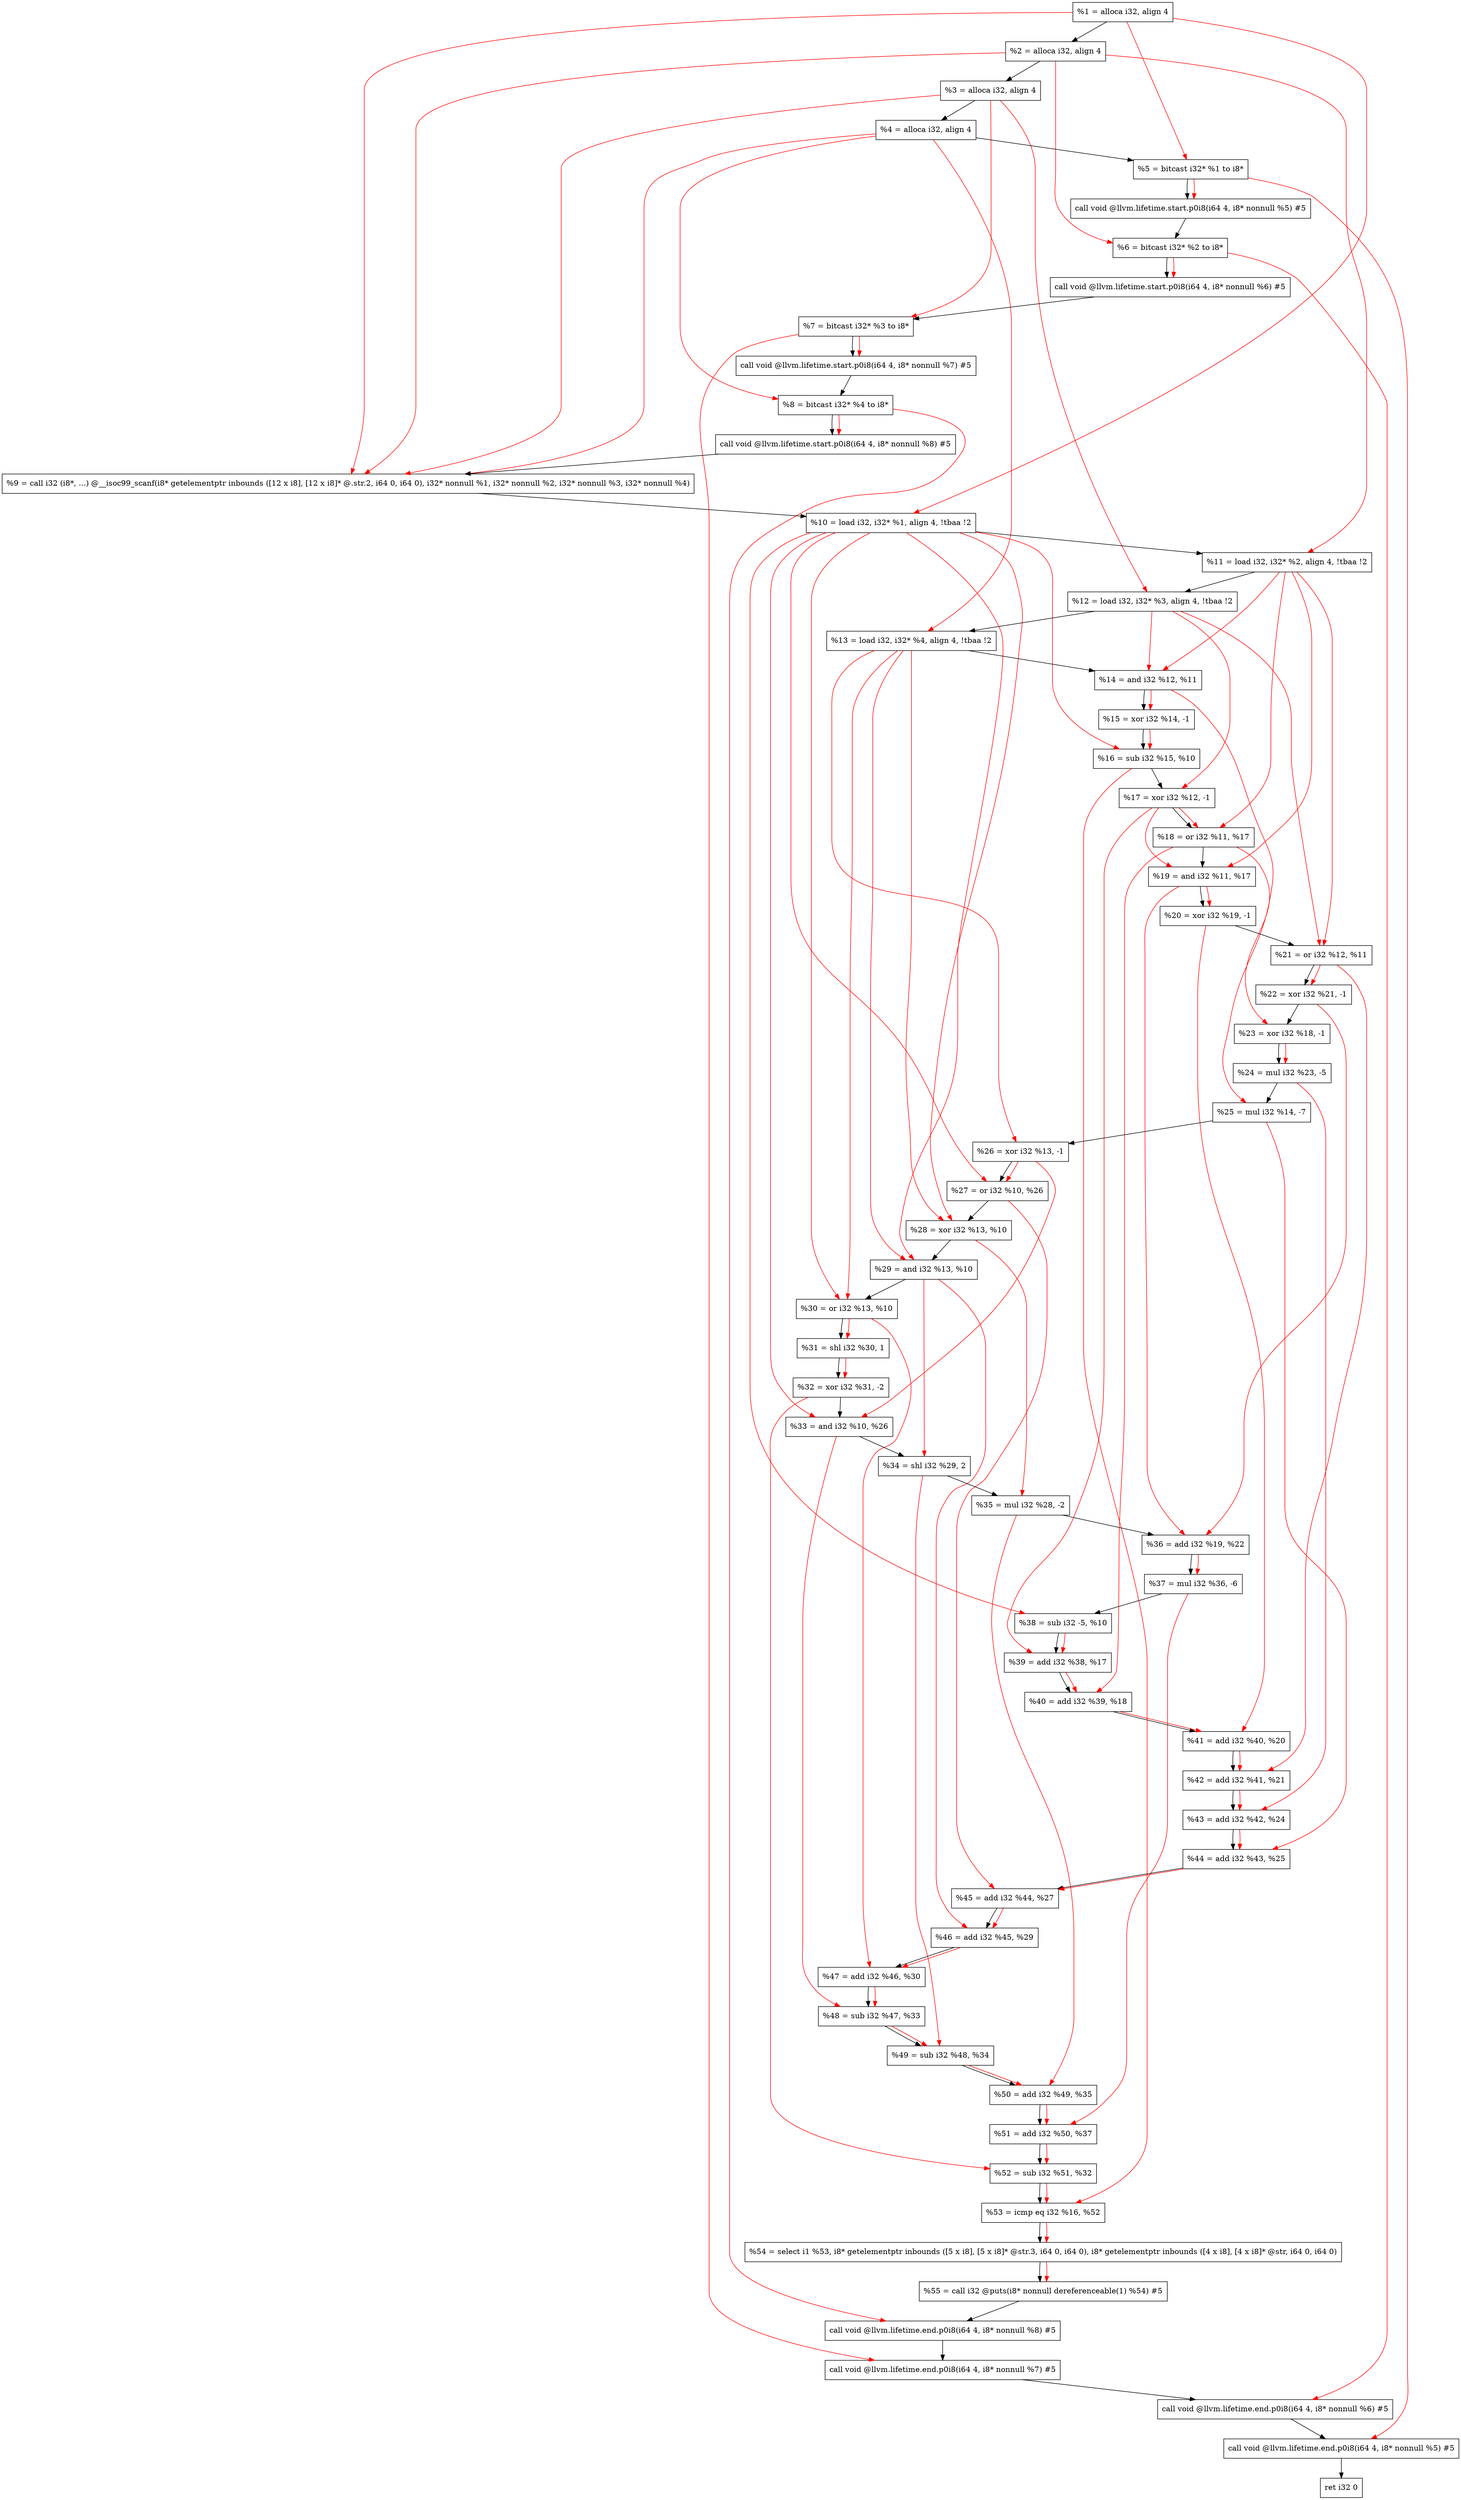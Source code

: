 digraph "DFG for'main' function" {
	Node0xf5cc28[shape=record, label="  %1 = alloca i32, align 4"];
	Node0xf5cca8[shape=record, label="  %2 = alloca i32, align 4"];
	Node0xf5cd38[shape=record, label="  %3 = alloca i32, align 4"];
	Node0xf5cd98[shape=record, label="  %4 = alloca i32, align 4"];
	Node0xf5ce48[shape=record, label="  %5 = bitcast i32* %1 to i8*"];
	Node0xf5d278[shape=record, label="  call void @llvm.lifetime.start.p0i8(i64 4, i8* nonnull %5) #5"];
	Node0xf5d358[shape=record, label="  %6 = bitcast i32* %2 to i8*"];
	Node0xf5d458[shape=record, label="  call void @llvm.lifetime.start.p0i8(i64 4, i8* nonnull %6) #5"];
	Node0xf5d518[shape=record, label="  %7 = bitcast i32* %3 to i8*"];
	Node0xf5d5c8[shape=record, label="  call void @llvm.lifetime.start.p0i8(i64 4, i8* nonnull %7) #5"];
	Node0xf5d688[shape=record, label="  %8 = bitcast i32* %4 to i8*"];
	Node0xf5d738[shape=record, label="  call void @llvm.lifetime.start.p0i8(i64 4, i8* nonnull %8) #5"];
	Node0xf57b50[shape=record, label="  %9 = call i32 (i8*, ...) @__isoc99_scanf(i8* getelementptr inbounds ([12 x i8], [12 x i8]* @.str.2, i64 0, i64 0), i32* nonnull %1, i32* nonnull %2, i32* nonnull %3, i32* nonnull %4)"];
	Node0xf5d938[shape=record, label="  %10 = load i32, i32* %1, align 4, !tbaa !2"];
	Node0xf5e8a8[shape=record, label="  %11 = load i32, i32* %2, align 4, !tbaa !2"];
	Node0xf5ef18[shape=record, label="  %12 = load i32, i32* %3, align 4, !tbaa !2"];
	Node0xf5ef78[shape=record, label="  %13 = load i32, i32* %4, align 4, !tbaa !2"];
	Node0xf5eff0[shape=record, label="  %14 = and i32 %12, %11"];
	Node0xf5f060[shape=record, label="  %15 = xor i32 %14, -1"];
	Node0xf5f0d0[shape=record, label="  %16 = sub i32 %15, %10"];
	Node0xf5f140[shape=record, label="  %17 = xor i32 %12, -1"];
	Node0xf5f1b0[shape=record, label="  %18 = or i32 %11, %17"];
	Node0xf5f220[shape=record, label="  %19 = and i32 %11, %17"];
	Node0xf5f290[shape=record, label="  %20 = xor i32 %19, -1"];
	Node0xf5f300[shape=record, label="  %21 = or i32 %12, %11"];
	Node0xf5f370[shape=record, label="  %22 = xor i32 %21, -1"];
	Node0xf5f3e0[shape=record, label="  %23 = xor i32 %18, -1"];
	Node0xf5f450[shape=record, label="  %24 = mul i32 %23, -5"];
	Node0xf5f4c0[shape=record, label="  %25 = mul i32 %14, -7"];
	Node0xf5f530[shape=record, label="  %26 = xor i32 %13, -1"];
	Node0xf5f5a0[shape=record, label="  %27 = or i32 %10, %26"];
	Node0xf5f610[shape=record, label="  %28 = xor i32 %13, %10"];
	Node0xf5f680[shape=record, label="  %29 = and i32 %13, %10"];
	Node0xf5f6f0[shape=record, label="  %30 = or i32 %13, %10"];
	Node0xf5f760[shape=record, label="  %31 = shl i32 %30, 1"];
	Node0xf5f7d0[shape=record, label="  %32 = xor i32 %31, -2"];
	Node0xf5f840[shape=record, label="  %33 = and i32 %10, %26"];
	Node0xf5f8b0[shape=record, label="  %34 = shl i32 %29, 2"];
	Node0xf5f920[shape=record, label="  %35 = mul i32 %28, -2"];
	Node0xf5f990[shape=record, label="  %36 = add i32 %19, %22"];
	Node0xf5fa00[shape=record, label="  %37 = mul i32 %36, -6"];
	Node0xf5fa70[shape=record, label="  %38 = sub i32 -5, %10"];
	Node0xf5fae0[shape=record, label="  %39 = add i32 %38, %17"];
	Node0xf5fb50[shape=record, label="  %40 = add i32 %39, %18"];
	Node0xf5fbc0[shape=record, label="  %41 = add i32 %40, %20"];
	Node0xf5fc30[shape=record, label="  %42 = add i32 %41, %21"];
	Node0xf5fca0[shape=record, label="  %43 = add i32 %42, %24"];
	Node0xf5fd10[shape=record, label="  %44 = add i32 %43, %25"];
	Node0xf5fd80[shape=record, label="  %45 = add i32 %44, %27"];
	Node0xf5fdf0[shape=record, label="  %46 = add i32 %45, %29"];
	Node0xf5fe60[shape=record, label="  %47 = add i32 %46, %30"];
	Node0xf5fed0[shape=record, label="  %48 = sub i32 %47, %33"];
	Node0xf5ff40[shape=record, label="  %49 = sub i32 %48, %34"];
	Node0xf5ffb0[shape=record, label="  %50 = add i32 %49, %35"];
	Node0xf60020[shape=record, label="  %51 = add i32 %50, %37"];
	Node0xf60090[shape=record, label="  %52 = sub i32 %51, %32"];
	Node0xf60100[shape=record, label="  %53 = icmp eq i32 %16, %52"];
	Node0xefc8b8[shape=record, label="  %54 = select i1 %53, i8* getelementptr inbounds ([5 x i8], [5 x i8]* @str.3, i64 0, i64 0), i8* getelementptr inbounds ([4 x i8], [4 x i8]* @str, i64 0, i64 0)"];
	Node0xf60190[shape=record, label="  %55 = call i32 @puts(i8* nonnull dereferenceable(1) %54) #5"];
	Node0xf60438[shape=record, label="  call void @llvm.lifetime.end.p0i8(i64 4, i8* nonnull %8) #5"];
	Node0xf60598[shape=record, label="  call void @llvm.lifetime.end.p0i8(i64 4, i8* nonnull %7) #5"];
	Node0xf606a8[shape=record, label="  call void @llvm.lifetime.end.p0i8(i64 4, i8* nonnull %6) #5"];
	Node0xf607b8[shape=record, label="  call void @llvm.lifetime.end.p0i8(i64 4, i8* nonnull %5) #5"];
	Node0xf60878[shape=record, label="  ret i32 0"];
	Node0xf5cc28 -> Node0xf5cca8;
	Node0xf5cca8 -> Node0xf5cd38;
	Node0xf5cd38 -> Node0xf5cd98;
	Node0xf5cd98 -> Node0xf5ce48;
	Node0xf5ce48 -> Node0xf5d278;
	Node0xf5d278 -> Node0xf5d358;
	Node0xf5d358 -> Node0xf5d458;
	Node0xf5d458 -> Node0xf5d518;
	Node0xf5d518 -> Node0xf5d5c8;
	Node0xf5d5c8 -> Node0xf5d688;
	Node0xf5d688 -> Node0xf5d738;
	Node0xf5d738 -> Node0xf57b50;
	Node0xf57b50 -> Node0xf5d938;
	Node0xf5d938 -> Node0xf5e8a8;
	Node0xf5e8a8 -> Node0xf5ef18;
	Node0xf5ef18 -> Node0xf5ef78;
	Node0xf5ef78 -> Node0xf5eff0;
	Node0xf5eff0 -> Node0xf5f060;
	Node0xf5f060 -> Node0xf5f0d0;
	Node0xf5f0d0 -> Node0xf5f140;
	Node0xf5f140 -> Node0xf5f1b0;
	Node0xf5f1b0 -> Node0xf5f220;
	Node0xf5f220 -> Node0xf5f290;
	Node0xf5f290 -> Node0xf5f300;
	Node0xf5f300 -> Node0xf5f370;
	Node0xf5f370 -> Node0xf5f3e0;
	Node0xf5f3e0 -> Node0xf5f450;
	Node0xf5f450 -> Node0xf5f4c0;
	Node0xf5f4c0 -> Node0xf5f530;
	Node0xf5f530 -> Node0xf5f5a0;
	Node0xf5f5a0 -> Node0xf5f610;
	Node0xf5f610 -> Node0xf5f680;
	Node0xf5f680 -> Node0xf5f6f0;
	Node0xf5f6f0 -> Node0xf5f760;
	Node0xf5f760 -> Node0xf5f7d0;
	Node0xf5f7d0 -> Node0xf5f840;
	Node0xf5f840 -> Node0xf5f8b0;
	Node0xf5f8b0 -> Node0xf5f920;
	Node0xf5f920 -> Node0xf5f990;
	Node0xf5f990 -> Node0xf5fa00;
	Node0xf5fa00 -> Node0xf5fa70;
	Node0xf5fa70 -> Node0xf5fae0;
	Node0xf5fae0 -> Node0xf5fb50;
	Node0xf5fb50 -> Node0xf5fbc0;
	Node0xf5fbc0 -> Node0xf5fc30;
	Node0xf5fc30 -> Node0xf5fca0;
	Node0xf5fca0 -> Node0xf5fd10;
	Node0xf5fd10 -> Node0xf5fd80;
	Node0xf5fd80 -> Node0xf5fdf0;
	Node0xf5fdf0 -> Node0xf5fe60;
	Node0xf5fe60 -> Node0xf5fed0;
	Node0xf5fed0 -> Node0xf5ff40;
	Node0xf5ff40 -> Node0xf5ffb0;
	Node0xf5ffb0 -> Node0xf60020;
	Node0xf60020 -> Node0xf60090;
	Node0xf60090 -> Node0xf60100;
	Node0xf60100 -> Node0xefc8b8;
	Node0xefc8b8 -> Node0xf60190;
	Node0xf60190 -> Node0xf60438;
	Node0xf60438 -> Node0xf60598;
	Node0xf60598 -> Node0xf606a8;
	Node0xf606a8 -> Node0xf607b8;
	Node0xf607b8 -> Node0xf60878;
edge [color=red]
	Node0xf5cc28 -> Node0xf5ce48;
	Node0xf5ce48 -> Node0xf5d278;
	Node0xf5cca8 -> Node0xf5d358;
	Node0xf5d358 -> Node0xf5d458;
	Node0xf5cd38 -> Node0xf5d518;
	Node0xf5d518 -> Node0xf5d5c8;
	Node0xf5cd98 -> Node0xf5d688;
	Node0xf5d688 -> Node0xf5d738;
	Node0xf5cc28 -> Node0xf57b50;
	Node0xf5cca8 -> Node0xf57b50;
	Node0xf5cd38 -> Node0xf57b50;
	Node0xf5cd98 -> Node0xf57b50;
	Node0xf5cc28 -> Node0xf5d938;
	Node0xf5cca8 -> Node0xf5e8a8;
	Node0xf5cd38 -> Node0xf5ef18;
	Node0xf5cd98 -> Node0xf5ef78;
	Node0xf5ef18 -> Node0xf5eff0;
	Node0xf5e8a8 -> Node0xf5eff0;
	Node0xf5eff0 -> Node0xf5f060;
	Node0xf5f060 -> Node0xf5f0d0;
	Node0xf5d938 -> Node0xf5f0d0;
	Node0xf5ef18 -> Node0xf5f140;
	Node0xf5e8a8 -> Node0xf5f1b0;
	Node0xf5f140 -> Node0xf5f1b0;
	Node0xf5e8a8 -> Node0xf5f220;
	Node0xf5f140 -> Node0xf5f220;
	Node0xf5f220 -> Node0xf5f290;
	Node0xf5ef18 -> Node0xf5f300;
	Node0xf5e8a8 -> Node0xf5f300;
	Node0xf5f300 -> Node0xf5f370;
	Node0xf5f1b0 -> Node0xf5f3e0;
	Node0xf5f3e0 -> Node0xf5f450;
	Node0xf5eff0 -> Node0xf5f4c0;
	Node0xf5ef78 -> Node0xf5f530;
	Node0xf5d938 -> Node0xf5f5a0;
	Node0xf5f530 -> Node0xf5f5a0;
	Node0xf5ef78 -> Node0xf5f610;
	Node0xf5d938 -> Node0xf5f610;
	Node0xf5ef78 -> Node0xf5f680;
	Node0xf5d938 -> Node0xf5f680;
	Node0xf5ef78 -> Node0xf5f6f0;
	Node0xf5d938 -> Node0xf5f6f0;
	Node0xf5f6f0 -> Node0xf5f760;
	Node0xf5f760 -> Node0xf5f7d0;
	Node0xf5d938 -> Node0xf5f840;
	Node0xf5f530 -> Node0xf5f840;
	Node0xf5f680 -> Node0xf5f8b0;
	Node0xf5f610 -> Node0xf5f920;
	Node0xf5f220 -> Node0xf5f990;
	Node0xf5f370 -> Node0xf5f990;
	Node0xf5f990 -> Node0xf5fa00;
	Node0xf5d938 -> Node0xf5fa70;
	Node0xf5fa70 -> Node0xf5fae0;
	Node0xf5f140 -> Node0xf5fae0;
	Node0xf5fae0 -> Node0xf5fb50;
	Node0xf5f1b0 -> Node0xf5fb50;
	Node0xf5fb50 -> Node0xf5fbc0;
	Node0xf5f290 -> Node0xf5fbc0;
	Node0xf5fbc0 -> Node0xf5fc30;
	Node0xf5f300 -> Node0xf5fc30;
	Node0xf5fc30 -> Node0xf5fca0;
	Node0xf5f450 -> Node0xf5fca0;
	Node0xf5fca0 -> Node0xf5fd10;
	Node0xf5f4c0 -> Node0xf5fd10;
	Node0xf5fd10 -> Node0xf5fd80;
	Node0xf5f5a0 -> Node0xf5fd80;
	Node0xf5fd80 -> Node0xf5fdf0;
	Node0xf5f680 -> Node0xf5fdf0;
	Node0xf5fdf0 -> Node0xf5fe60;
	Node0xf5f6f0 -> Node0xf5fe60;
	Node0xf5fe60 -> Node0xf5fed0;
	Node0xf5f840 -> Node0xf5fed0;
	Node0xf5fed0 -> Node0xf5ff40;
	Node0xf5f8b0 -> Node0xf5ff40;
	Node0xf5ff40 -> Node0xf5ffb0;
	Node0xf5f920 -> Node0xf5ffb0;
	Node0xf5ffb0 -> Node0xf60020;
	Node0xf5fa00 -> Node0xf60020;
	Node0xf60020 -> Node0xf60090;
	Node0xf5f7d0 -> Node0xf60090;
	Node0xf5f0d0 -> Node0xf60100;
	Node0xf60090 -> Node0xf60100;
	Node0xf60100 -> Node0xefc8b8;
	Node0xefc8b8 -> Node0xf60190;
	Node0xf5d688 -> Node0xf60438;
	Node0xf5d518 -> Node0xf60598;
	Node0xf5d358 -> Node0xf606a8;
	Node0xf5ce48 -> Node0xf607b8;
}
